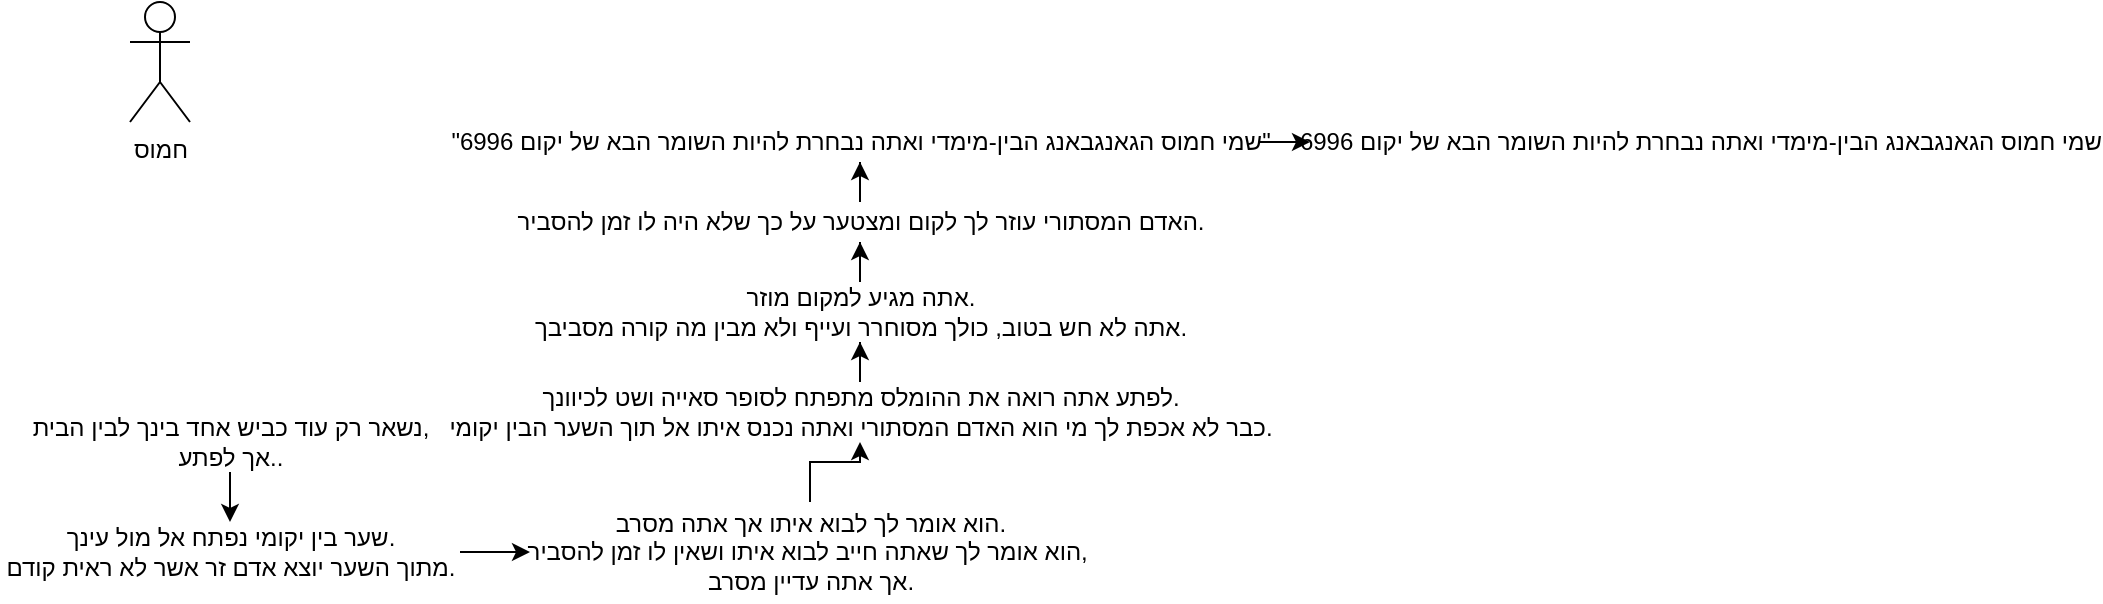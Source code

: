 <mxfile version="15.7.0" type="github">
  <diagram id="C5RBs43oDa-KdzZeNtuy" name="Page-1">
    <mxGraphModel dx="1422" dy="768" grid="1" gridSize="10" guides="1" tooltips="1" connect="1" arrows="1" fold="1" page="1" pageScale="1" pageWidth="4000" pageHeight="1600" math="0" shadow="0">
      <root>
        <mxCell id="WIyWlLk6GJQsqaUBKTNV-0" />
        <mxCell id="WIyWlLk6GJQsqaUBKTNV-1" parent="WIyWlLk6GJQsqaUBKTNV-0" />
        <mxCell id="5cRP0BGtr-pqFrCVEow7-1" value="" style="edgeStyle=orthogonalEdgeStyle;rounded=0;orthogonalLoop=1;jettySize=auto;html=1;" edge="1" parent="WIyWlLk6GJQsqaUBKTNV-1" source="xjUpx1VEh0OBUNoxHW7A-10" target="5cRP0BGtr-pqFrCVEow7-0">
          <mxGeometry relative="1" as="geometry" />
        </mxCell>
        <mxCell id="xjUpx1VEh0OBUNoxHW7A-10" value="נשאר רק עוד כביש אחד בינך לבין הבית,&lt;br&gt;אך לפתע.." style="text;html=1;align=center;verticalAlign=middle;resizable=0;points=[];autosize=1;" parent="WIyWlLk6GJQsqaUBKTNV-1" vertex="1">
          <mxGeometry x="20" y="645" width="200" height="30" as="geometry" />
        </mxCell>
        <mxCell id="5cRP0BGtr-pqFrCVEow7-3" value="" style="edgeStyle=orthogonalEdgeStyle;rounded=0;orthogonalLoop=1;jettySize=auto;html=1;" edge="1" parent="WIyWlLk6GJQsqaUBKTNV-1" source="5cRP0BGtr-pqFrCVEow7-0" target="5cRP0BGtr-pqFrCVEow7-2">
          <mxGeometry relative="1" as="geometry" />
        </mxCell>
        <mxCell id="5cRP0BGtr-pqFrCVEow7-0" value="שער בין יקומי נפתח אל מול עינך.&lt;br&gt;מתוך השער יוצא אדם זר אשר לא ראית קודם." style="text;html=1;align=center;verticalAlign=middle;resizable=0;points=[];autosize=1;" vertex="1" parent="WIyWlLk6GJQsqaUBKTNV-1">
          <mxGeometry x="5" y="700" width="230" height="30" as="geometry" />
        </mxCell>
        <mxCell id="5cRP0BGtr-pqFrCVEow7-5" value="" style="edgeStyle=orthogonalEdgeStyle;rounded=0;orthogonalLoop=1;jettySize=auto;html=1;" edge="1" parent="WIyWlLk6GJQsqaUBKTNV-1" source="5cRP0BGtr-pqFrCVEow7-2" target="5cRP0BGtr-pqFrCVEow7-4">
          <mxGeometry relative="1" as="geometry" />
        </mxCell>
        <mxCell id="5cRP0BGtr-pqFrCVEow7-2" value="הוא אומר לך לבוא איתו אך אתה מסרב.&lt;br&gt;הוא אומר לך שאתה חייב לבוא איתו ושאין לו זמן להסביר,&amp;nbsp;&lt;br&gt;אך אתה עדיין מסרב." style="text;html=1;align=center;verticalAlign=middle;resizable=0;points=[];autosize=1;" vertex="1" parent="WIyWlLk6GJQsqaUBKTNV-1">
          <mxGeometry x="270" y="690" width="280" height="50" as="geometry" />
        </mxCell>
        <mxCell id="5cRP0BGtr-pqFrCVEow7-10" value="" style="edgeStyle=orthogonalEdgeStyle;rounded=0;orthogonalLoop=1;jettySize=auto;html=1;" edge="1" parent="WIyWlLk6GJQsqaUBKTNV-1" source="5cRP0BGtr-pqFrCVEow7-4" target="5cRP0BGtr-pqFrCVEow7-9">
          <mxGeometry relative="1" as="geometry" />
        </mxCell>
        <mxCell id="5cRP0BGtr-pqFrCVEow7-4" value="לפתע אתה רואה את ההומלס מתפתח לסופר סאייה ושט לכיוונך.&lt;br&gt;כבר לא אכפת לך מי הוא האדם המסתורי ואתה נכנס איתו אל תוך השער הבין יקומי." style="text;html=1;align=center;verticalAlign=middle;resizable=0;points=[];autosize=1;" vertex="1" parent="WIyWlLk6GJQsqaUBKTNV-1">
          <mxGeometry x="235" y="630" width="400" height="30" as="geometry" />
        </mxCell>
        <mxCell id="5cRP0BGtr-pqFrCVEow7-13" value="" style="edgeStyle=orthogonalEdgeStyle;rounded=0;orthogonalLoop=1;jettySize=auto;html=1;" edge="1" parent="WIyWlLk6GJQsqaUBKTNV-1" source="5cRP0BGtr-pqFrCVEow7-9" target="5cRP0BGtr-pqFrCVEow7-12">
          <mxGeometry relative="1" as="geometry" />
        </mxCell>
        <mxCell id="5cRP0BGtr-pqFrCVEow7-9" value="אתה מגיע למקום מוזר.&lt;br&gt;אתה לא חש בטוב, כולך מסוחרר ועייף ולא מבין מה קורה מסביבך." style="text;html=1;align=center;verticalAlign=middle;resizable=0;points=[];autosize=1;" vertex="1" parent="WIyWlLk6GJQsqaUBKTNV-1">
          <mxGeometry x="275" y="580" width="320" height="30" as="geometry" />
        </mxCell>
        <mxCell id="5cRP0BGtr-pqFrCVEow7-11" value="חמוס&lt;br&gt;" style="shape=umlActor;verticalLabelPosition=bottom;verticalAlign=top;html=1;outlineConnect=0;" vertex="1" parent="WIyWlLk6GJQsqaUBKTNV-1">
          <mxGeometry x="70" y="440" width="30" height="60" as="geometry" />
        </mxCell>
        <mxCell id="5cRP0BGtr-pqFrCVEow7-15" value="" style="edgeStyle=orthogonalEdgeStyle;rounded=0;orthogonalLoop=1;jettySize=auto;html=1;" edge="1" parent="WIyWlLk6GJQsqaUBKTNV-1" source="5cRP0BGtr-pqFrCVEow7-12" target="5cRP0BGtr-pqFrCVEow7-14">
          <mxGeometry relative="1" as="geometry" />
        </mxCell>
        <mxCell id="5cRP0BGtr-pqFrCVEow7-12" value="האדם המסתורי עוזר לך לקום ומצטער על כך שלא היה לו זמן להסביר." style="text;html=1;align=center;verticalAlign=middle;resizable=0;points=[];autosize=1;" vertex="1" parent="WIyWlLk6GJQsqaUBKTNV-1">
          <mxGeometry x="265" y="540" width="340" height="20" as="geometry" />
        </mxCell>
        <mxCell id="5cRP0BGtr-pqFrCVEow7-20" value="" style="edgeStyle=orthogonalEdgeStyle;rounded=0;orthogonalLoop=1;jettySize=auto;html=1;" edge="1" parent="WIyWlLk6GJQsqaUBKTNV-1" source="5cRP0BGtr-pqFrCVEow7-14" target="5cRP0BGtr-pqFrCVEow7-19">
          <mxGeometry relative="1" as="geometry" />
        </mxCell>
        <mxCell id="5cRP0BGtr-pqFrCVEow7-14" value="&quot;שמי חמוס הגאנגבאנג הבין-מימדי ואתה נבחרת להיות השומר הבא של יקום 6996&quot;" style="text;html=1;align=center;verticalAlign=middle;resizable=0;points=[];autosize=1;" vertex="1" parent="WIyWlLk6GJQsqaUBKTNV-1">
          <mxGeometry x="235" y="500" width="400" height="20" as="geometry" />
        </mxCell>
        <mxCell id="5cRP0BGtr-pqFrCVEow7-19" value="שמי חמוס הגאנגבאנג הבין-מימדי ואתה נבחרת להיות השומר הבא של יקום 6996" style="text;html=1;align=center;verticalAlign=middle;resizable=0;points=[];autosize=1;" vertex="1" parent="WIyWlLk6GJQsqaUBKTNV-1">
          <mxGeometry x="660" y="500" width="390" height="20" as="geometry" />
        </mxCell>
      </root>
    </mxGraphModel>
  </diagram>
</mxfile>
